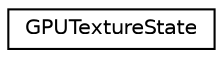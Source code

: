 digraph G
{
  edge [fontname="Helvetica",fontsize="10",labelfontname="Helvetica",labelfontsize="10"];
  node [fontname="Helvetica",fontsize="10",shape=record];
  rankdir=LR;
  Node1 [label="GPUTextureState",height=0.2,width=0.4,color="black", fillcolor="white", style="filled",URL="$d0/d82/structGPUTextureState.html"];
}
